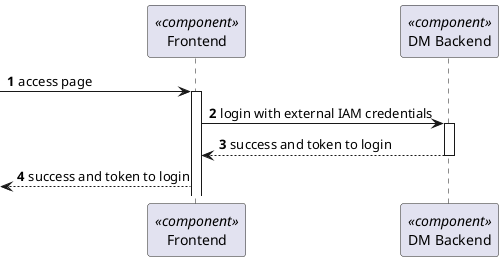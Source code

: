 @startuml 5.1.7
skinparam packageStyle rectangle
skinparam shadowing false

autonumber

participant "Frontend" as FE <<component>>
participant "DM Backend" as BE <<component>>



 -> FE: access page
activate FE
FE -> BE : login with external IAM credentials
activate BE


BE --> FE: success and token to login
deactivate BE

<-- FE   : success and token to login


@enduml